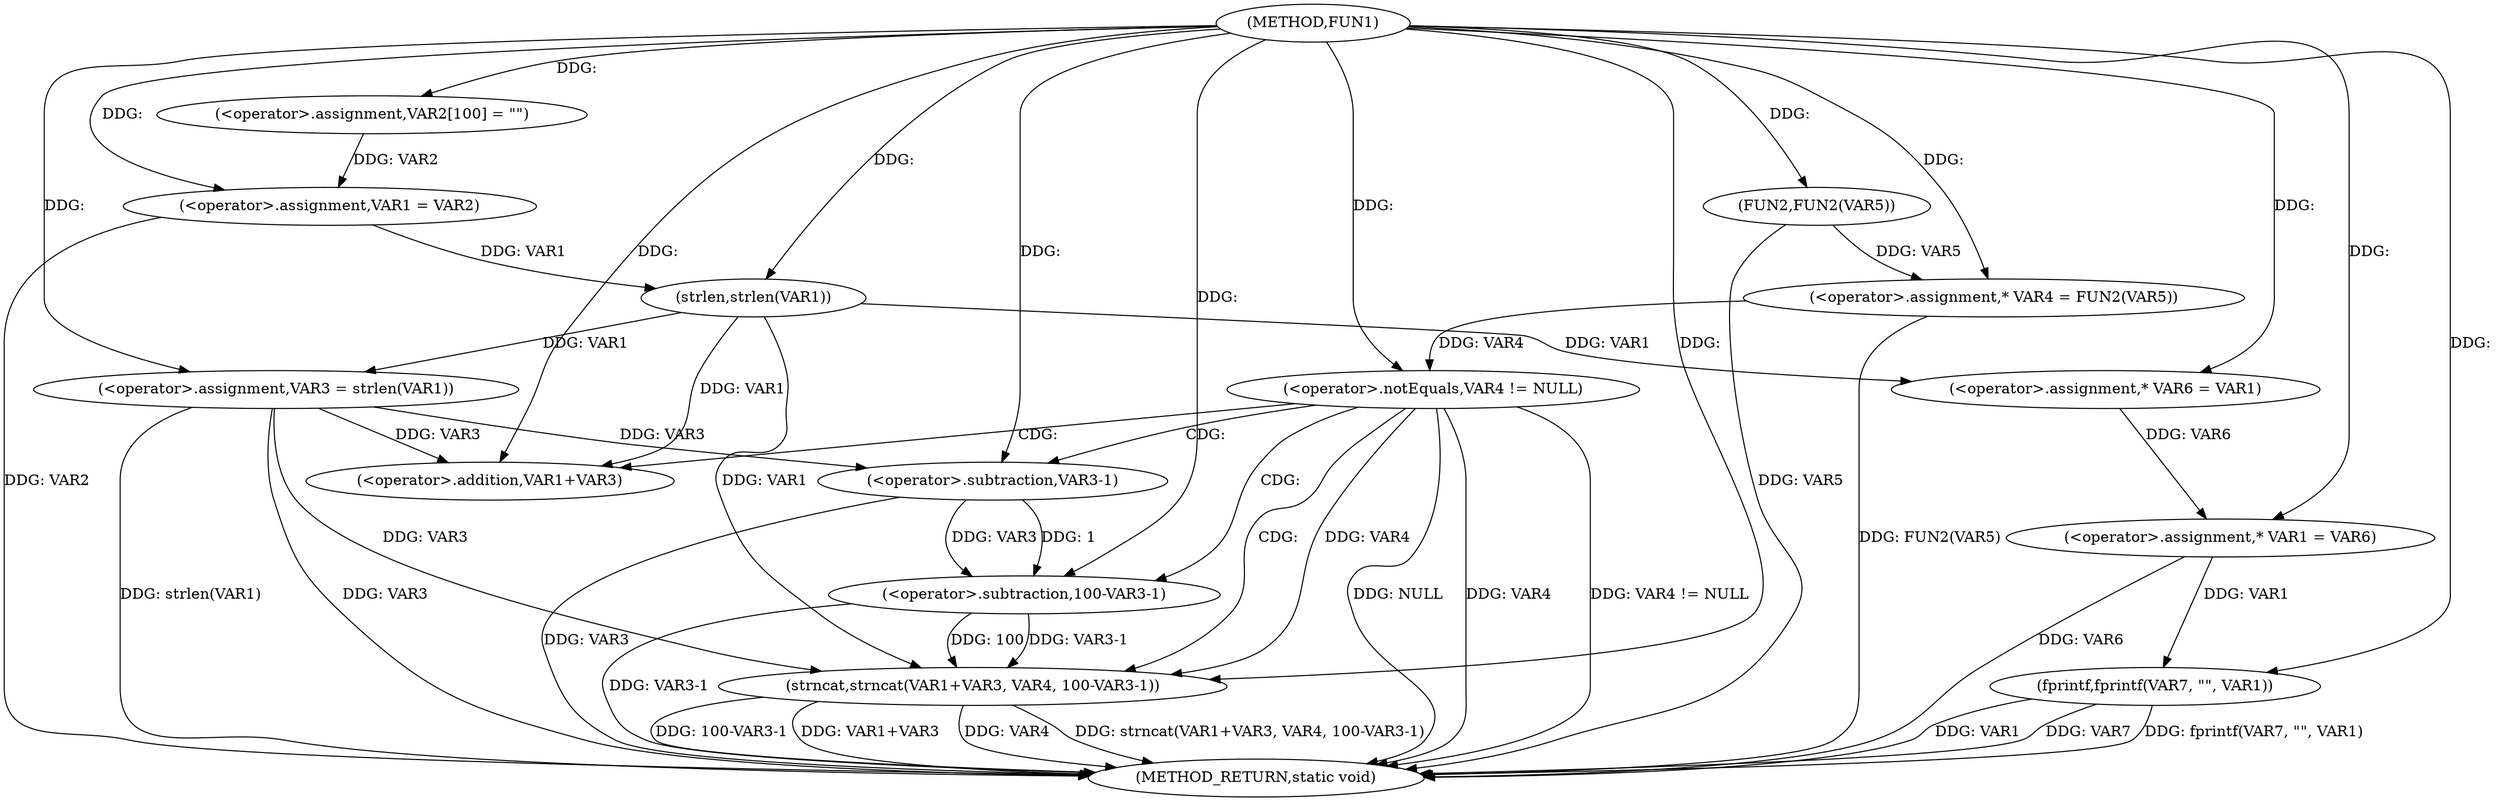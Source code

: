 digraph FUN1 {  
"1000100" [label = "(METHOD,FUN1)" ]
"1000149" [label = "(METHOD_RETURN,static void)" ]
"1000104" [label = "(<operator>.assignment,VAR2[100] = \"\")" ]
"1000107" [label = "(<operator>.assignment,VAR1 = VAR2)" ]
"1000112" [label = "(<operator>.assignment,VAR3 = strlen(VAR1))" ]
"1000114" [label = "(strlen,strlen(VAR1))" ]
"1000117" [label = "(<operator>.assignment,* VAR4 = FUN2(VAR5))" ]
"1000119" [label = "(FUN2,FUN2(VAR5))" ]
"1000122" [label = "(<operator>.notEquals,VAR4 != NULL)" ]
"1000126" [label = "(strncat,strncat(VAR1+VAR3, VAR4, 100-VAR3-1))" ]
"1000127" [label = "(<operator>.addition,VAR1+VAR3)" ]
"1000131" [label = "(<operator>.subtraction,100-VAR3-1)" ]
"1000133" [label = "(<operator>.subtraction,VAR3-1)" ]
"1000138" [label = "(<operator>.assignment,* VAR6 = VAR1)" ]
"1000142" [label = "(<operator>.assignment,* VAR1 = VAR6)" ]
"1000145" [label = "(fprintf,fprintf(VAR7, \"\", VAR1))" ]
  "1000112" -> "1000149"  [ label = "DDG: strlen(VAR1)"] 
  "1000122" -> "1000149"  [ label = "DDG: VAR4"] 
  "1000145" -> "1000149"  [ label = "DDG: VAR1"] 
  "1000126" -> "1000149"  [ label = "DDG: VAR1+VAR3"] 
  "1000117" -> "1000149"  [ label = "DDG: FUN2(VAR5)"] 
  "1000145" -> "1000149"  [ label = "DDG: VAR7"] 
  "1000107" -> "1000149"  [ label = "DDG: VAR2"] 
  "1000126" -> "1000149"  [ label = "DDG: VAR4"] 
  "1000126" -> "1000149"  [ label = "DDG: strncat(VAR1+VAR3, VAR4, 100-VAR3-1)"] 
  "1000142" -> "1000149"  [ label = "DDG: VAR6"] 
  "1000133" -> "1000149"  [ label = "DDG: VAR3"] 
  "1000131" -> "1000149"  [ label = "DDG: VAR3-1"] 
  "1000112" -> "1000149"  [ label = "DDG: VAR3"] 
  "1000119" -> "1000149"  [ label = "DDG: VAR5"] 
  "1000122" -> "1000149"  [ label = "DDG: VAR4 != NULL"] 
  "1000145" -> "1000149"  [ label = "DDG: fprintf(VAR7, \"\", VAR1)"] 
  "1000126" -> "1000149"  [ label = "DDG: 100-VAR3-1"] 
  "1000122" -> "1000149"  [ label = "DDG: NULL"] 
  "1000100" -> "1000104"  [ label = "DDG: "] 
  "1000104" -> "1000107"  [ label = "DDG: VAR2"] 
  "1000100" -> "1000107"  [ label = "DDG: "] 
  "1000114" -> "1000112"  [ label = "DDG: VAR1"] 
  "1000100" -> "1000112"  [ label = "DDG: "] 
  "1000107" -> "1000114"  [ label = "DDG: VAR1"] 
  "1000100" -> "1000114"  [ label = "DDG: "] 
  "1000119" -> "1000117"  [ label = "DDG: VAR5"] 
  "1000100" -> "1000117"  [ label = "DDG: "] 
  "1000100" -> "1000119"  [ label = "DDG: "] 
  "1000117" -> "1000122"  [ label = "DDG: VAR4"] 
  "1000100" -> "1000122"  [ label = "DDG: "] 
  "1000114" -> "1000126"  [ label = "DDG: VAR1"] 
  "1000100" -> "1000126"  [ label = "DDG: "] 
  "1000112" -> "1000126"  [ label = "DDG: VAR3"] 
  "1000114" -> "1000127"  [ label = "DDG: VAR1"] 
  "1000100" -> "1000127"  [ label = "DDG: "] 
  "1000112" -> "1000127"  [ label = "DDG: VAR3"] 
  "1000122" -> "1000126"  [ label = "DDG: VAR4"] 
  "1000131" -> "1000126"  [ label = "DDG: 100"] 
  "1000131" -> "1000126"  [ label = "DDG: VAR3-1"] 
  "1000100" -> "1000131"  [ label = "DDG: "] 
  "1000133" -> "1000131"  [ label = "DDG: VAR3"] 
  "1000133" -> "1000131"  [ label = "DDG: 1"] 
  "1000100" -> "1000133"  [ label = "DDG: "] 
  "1000112" -> "1000133"  [ label = "DDG: VAR3"] 
  "1000114" -> "1000138"  [ label = "DDG: VAR1"] 
  "1000100" -> "1000138"  [ label = "DDG: "] 
  "1000138" -> "1000142"  [ label = "DDG: VAR6"] 
  "1000100" -> "1000142"  [ label = "DDG: "] 
  "1000100" -> "1000145"  [ label = "DDG: "] 
  "1000142" -> "1000145"  [ label = "DDG: VAR1"] 
  "1000122" -> "1000133"  [ label = "CDG: "] 
  "1000122" -> "1000127"  [ label = "CDG: "] 
  "1000122" -> "1000131"  [ label = "CDG: "] 
  "1000122" -> "1000126"  [ label = "CDG: "] 
}

